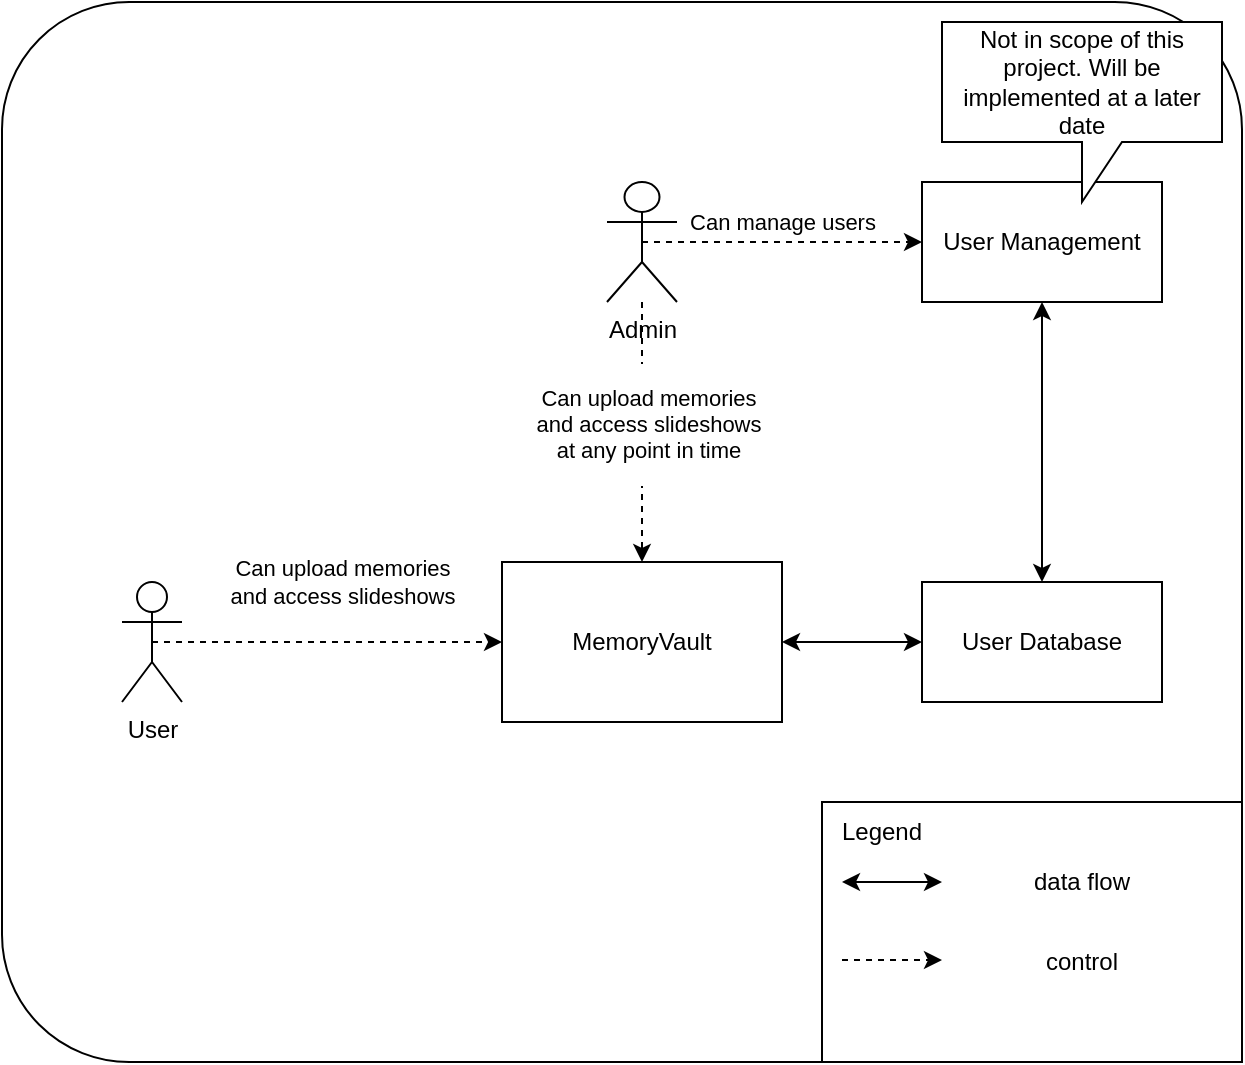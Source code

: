 <mxfile>
    <diagram id="o7xCn6esFK7_-0UumO3s" name="Page-1">
        <mxGraphModel dx="672" dy="851" grid="1" gridSize="10" guides="1" tooltips="1" connect="1" arrows="1" fold="1" page="1" pageScale="1" pageWidth="850" pageHeight="1100" math="0" shadow="0">
            <root>
                <mxCell id="0"/>
                <mxCell id="1" parent="0"/>
                <mxCell id="2" value="" style="rounded=1;whiteSpace=wrap;html=1;arcSize=12;" parent="1" vertex="1">
                    <mxGeometry x="40" y="70" width="620" height="530" as="geometry"/>
                </mxCell>
                <mxCell id="5" style="edgeStyle=none;html=1;exitX=0.5;exitY=0.5;exitDx=0;exitDy=0;exitPerimeter=0;entryX=0;entryY=0.5;entryDx=0;entryDy=0;dashed=1;" parent="1" source="3" target="4" edge="1">
                    <mxGeometry relative="1" as="geometry"/>
                </mxCell>
                <mxCell id="14" value="&lt;p&gt;Can upload memories&lt;br&gt;and access slideshows&lt;/p&gt;" style="edgeLabel;html=1;align=center;verticalAlign=middle;resizable=0;points=[];" parent="5" vertex="1" connectable="0">
                    <mxGeometry x="-0.051" y="4" relative="1" as="geometry">
                        <mxPoint x="12" y="-26" as="offset"/>
                    </mxGeometry>
                </mxCell>
                <mxCell id="3" value="User" style="shape=umlActor;verticalLabelPosition=bottom;verticalAlign=top;html=1;outlineConnect=0;" parent="1" vertex="1">
                    <mxGeometry x="100" y="360" width="30" height="60" as="geometry"/>
                </mxCell>
                <mxCell id="8" style="edgeStyle=none;html=1;exitX=1;exitY=0.5;exitDx=0;exitDy=0;entryX=0;entryY=0.5;entryDx=0;entryDy=0;startArrow=classic;startFill=1;" parent="1" source="4" target="6" edge="1">
                    <mxGeometry relative="1" as="geometry"/>
                </mxCell>
                <mxCell id="4" value="MemoryVault" style="rounded=0;whiteSpace=wrap;html=1;" parent="1" vertex="1">
                    <mxGeometry x="290" y="350" width="140" height="80" as="geometry"/>
                </mxCell>
                <mxCell id="6" value="User Database" style="rounded=0;whiteSpace=wrap;html=1;" parent="1" vertex="1">
                    <mxGeometry x="500" y="360" width="120" height="60" as="geometry"/>
                </mxCell>
                <mxCell id="13" style="edgeStyle=none;html=1;exitX=0.5;exitY=1;exitDx=0;exitDy=0;entryX=0.5;entryY=0;entryDx=0;entryDy=0;startArrow=classic;startFill=1;" parent="1" source="9" target="6" edge="1">
                    <mxGeometry relative="1" as="geometry"/>
                </mxCell>
                <mxCell id="9" value="User Management" style="rounded=0;whiteSpace=wrap;html=1;" parent="1" vertex="1">
                    <mxGeometry x="500" y="160" width="120" height="60" as="geometry"/>
                </mxCell>
                <mxCell id="11" style="edgeStyle=none;html=1;exitX=0.5;exitY=0.5;exitDx=0;exitDy=0;exitPerimeter=0;entryX=0;entryY=0.5;entryDx=0;entryDy=0;dashed=1;" parent="1" source="10" target="9" edge="1">
                    <mxGeometry relative="1" as="geometry"/>
                </mxCell>
                <mxCell id="16" value="Can manage users" style="edgeLabel;html=1;align=center;verticalAlign=middle;resizable=0;points=[];" parent="11" vertex="1" connectable="0">
                    <mxGeometry x="0.214" y="1" relative="1" as="geometry">
                        <mxPoint x="-15" y="-9" as="offset"/>
                    </mxGeometry>
                </mxCell>
                <mxCell id="12" style="edgeStyle=none;html=1;dashed=1;" parent="1" source="10" target="4" edge="1">
                    <mxGeometry relative="1" as="geometry">
                        <mxPoint x="270" y="180" as="sourcePoint"/>
                    </mxGeometry>
                </mxCell>
                <mxCell id="10" value="Admin" style="shape=umlActor;verticalLabelPosition=bottom;verticalAlign=top;html=1;outlineConnect=0;" parent="1" vertex="1">
                    <mxGeometry x="342.5" y="160" width="35" height="60" as="geometry"/>
                </mxCell>
                <mxCell id="15" value="&lt;p&gt;Can upload memories&lt;br&gt;and access slideshows&lt;br&gt;at any point in time&lt;/p&gt;" style="edgeLabel;html=1;align=center;verticalAlign=middle;resizable=0;points=[];" parent="1" vertex="1" connectable="0">
                    <mxGeometry x="370" y="280" as="geometry">
                        <mxPoint x="-7" y="1" as="offset"/>
                    </mxGeometry>
                </mxCell>
                <mxCell id="17" value="Not in scope of this project. Will be implemented at a later date" style="shape=callout;whiteSpace=wrap;html=1;perimeter=calloutPerimeter;" parent="1" vertex="1">
                    <mxGeometry x="510" y="80" width="140" height="90" as="geometry"/>
                </mxCell>
                <mxCell id="18" value="" style="rounded=0;whiteSpace=wrap;html=1;" parent="1" vertex="1">
                    <mxGeometry x="450" y="470" width="210" height="130" as="geometry"/>
                </mxCell>
                <mxCell id="19" value="Legend" style="text;html=1;align=center;verticalAlign=middle;whiteSpace=wrap;rounded=0;" parent="1" vertex="1">
                    <mxGeometry x="450" y="470" width="60" height="30" as="geometry"/>
                </mxCell>
                <mxCell id="20" style="edgeStyle=none;html=1;exitX=1;exitY=0.5;exitDx=0;exitDy=0;startArrow=classic;startFill=1;" parent="1" edge="1">
                    <mxGeometry relative="1" as="geometry">
                        <mxPoint x="460" y="510" as="sourcePoint"/>
                        <mxPoint x="510" y="510" as="targetPoint"/>
                    </mxGeometry>
                </mxCell>
                <mxCell id="21" value="data flow" style="text;html=1;align=center;verticalAlign=middle;whiteSpace=wrap;rounded=0;" parent="1" vertex="1">
                    <mxGeometry x="530" y="495" width="100" height="30" as="geometry"/>
                </mxCell>
                <mxCell id="22" style="edgeStyle=none;html=1;dashed=1;" parent="1" edge="1">
                    <mxGeometry relative="1" as="geometry">
                        <mxPoint x="460" y="549" as="sourcePoint"/>
                        <mxPoint x="510" y="549" as="targetPoint"/>
                    </mxGeometry>
                </mxCell>
                <mxCell id="24" value="control" style="text;html=1;align=center;verticalAlign=middle;whiteSpace=wrap;rounded=0;" parent="1" vertex="1">
                    <mxGeometry x="530" y="535" width="100" height="30" as="geometry"/>
                </mxCell>
            </root>
        </mxGraphModel>
    </diagram>
</mxfile>